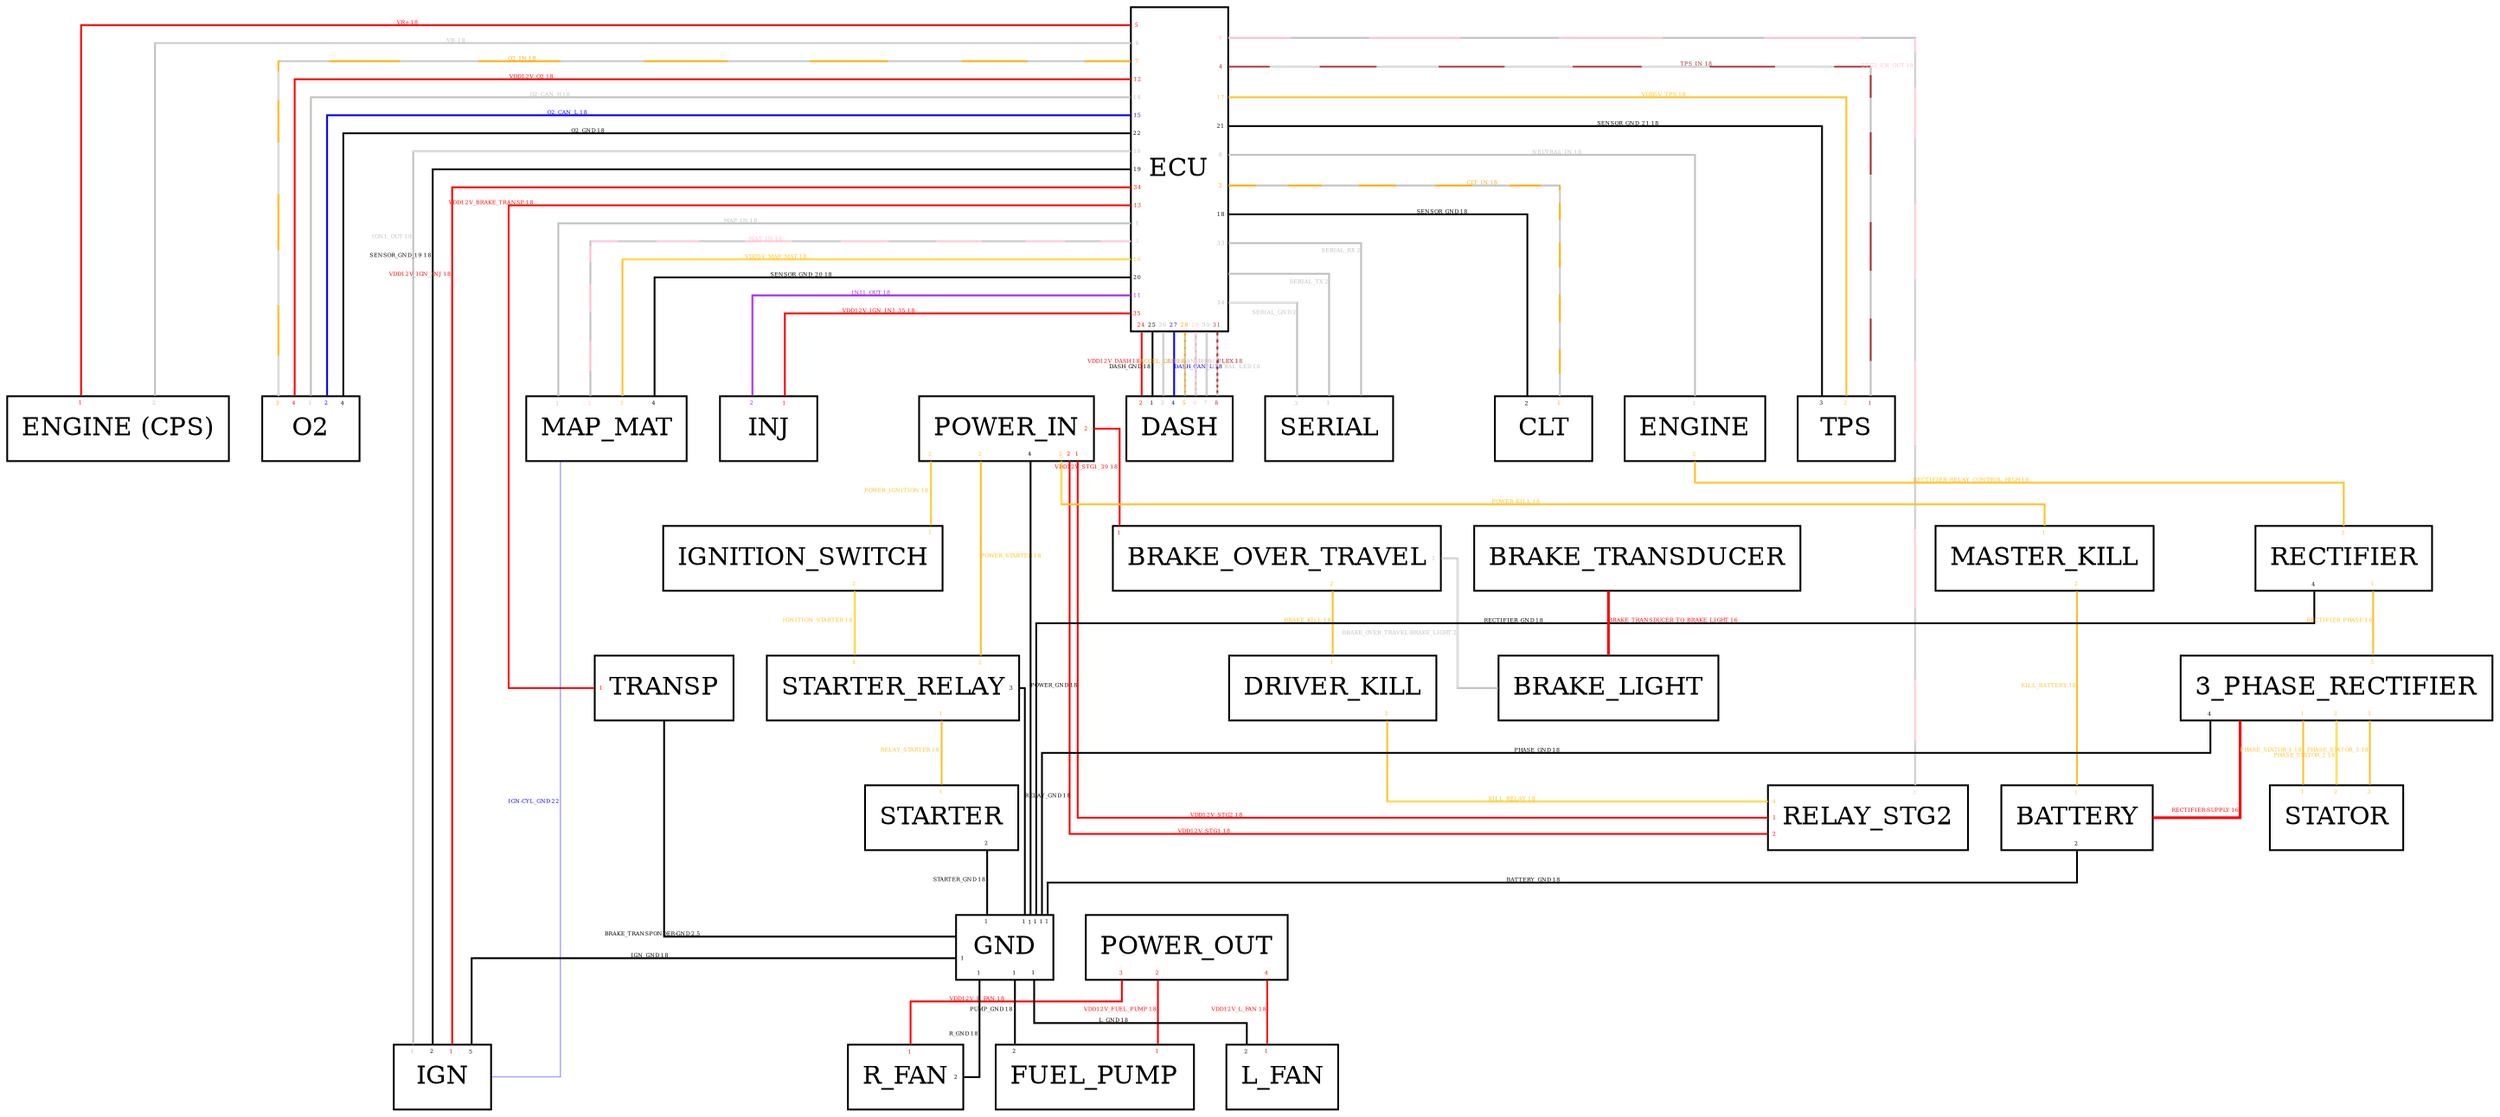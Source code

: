 graph harness{
	graph [
		layout=dot
		rankdir=TB
		splines="ortho"
		bgcolor="transparent"
	]
	node [
		shape="rectangle"
	]
	edge [
		fontsize=3
		labelangle=180
		labeldistance=0.4
	]
	ECU [
		height=2.5
		//width=2
	]
	"ECU" -- "MAP_MAT" [
		xlabel="MAP_IN 18"
		fontcolor="Grey"
		color="Grey"
		headlabel="1"
		taillabel="1"
		penwidth=1.0
	]
	"ECU" -- "CLT" [
		xlabel="CLT_IN 18"
		fontcolor="Orange:Grey:Orange:Grey:Orange:Grey:Orange:Grey:Orange:Grey:Orange:Grey:Orange:Grey:Orange:Grey:Orange:Grey:Orange:Grey;0.05"
		color="Orange:Grey:Orange:Grey:Orange:Grey:Orange:Grey:Orange:Grey:Orange:Grey:Orange:Grey:Orange:Grey:Orange:Grey:Orange:Grey;0.05"
		headlabel="1"
		taillabel="2"
		penwidth=1.0
	]
	"ECU" -- "MAP_MAT" [
		xlabel="MAT_IN 18"
		fontcolor="Pink:Grey:Pink:Grey:Pink:Grey:Pink:Grey:Pink:Grey:Pink:Grey:Pink:Grey:Pink:Grey:Pink:Grey:Pink:Grey;0.05"
		color="Pink:Grey:Pink:Grey:Pink:Grey:Pink:Grey:Pink:Grey:Pink:Grey:Pink:Grey:Pink:Grey:Pink:Grey:Pink:Grey;0.05"
		headlabel="2"
		taillabel="3"
		penwidth=1.0
	]
	"ECU" -- "TPS" [
		xlabel="TPS_IN 18"
		fontcolor="Brown:Grey:Brown:Grey:Brown:Grey:Brown:Grey:Brown:Grey:Brown:Grey:Brown:Grey:Brown:Grey:Brown:Grey:Brown:Grey;0.05"
		color="Brown:Grey:Brown:Grey:Brown:Grey:Brown:Grey:Brown:Grey:Brown:Grey:Brown:Grey:Brown:Grey:Brown:Grey:Brown:Grey;0.05"
		headlabel="1"
		taillabel="4"
		penwidth=1.0
	]
	"ECU" -- "ENGINE (CPS)" [
		xlabel="VR+ 18"
		fontcolor="Red"
		color="Red"
		headlabel="1"
		taillabel="5"
		penwidth=1.0
	]
	"ECU" -- "ENGINE (CPS)" [
		xlabel="VR- 18"
		fontcolor="Grey"
		color="Grey"
		headlabel="2"
		taillabel="6"
		penwidth=1.0
	]
	"ECU" -- "O2" [
		xlabel="O2_IN 18"
		fontcolor="Orange:Grey:Orange:Grey:Orange:Grey:Orange:Grey:Orange:Grey:Orange:Grey:Orange:Grey:Orange:Grey:Orange:Grey:Orange:Grey;0.05"
		color="Orange:Grey:Orange:Grey:Orange:Grey:Orange:Grey:Orange:Grey:Orange:Grey:Orange:Grey:Orange:Grey:Orange:Grey:Orange:Grey;0.05"
		headlabel="3"
		taillabel="7"
		penwidth=1.0
	]
	"ECU" -- "ENGINE" [
		xlabel="NEUTRAL_IN 18"
		fontcolor="Grey"
		color="Grey"
		headlabel="1"
		taillabel="8"
		penwidth=1.0
	]
	"ECU" -- "RELAY_STG2" [
		xlabel="STG2_EN_OUT 18"
		fontcolor="Pink:Grey:Pink:Grey:Pink:Grey:Pink:Grey:Pink:Grey:Pink:Grey:Pink:Grey:Pink:Grey:Pink:Grey:Pink:Grey;0.05"
		color="Pink:Grey:Pink:Grey:Pink:Grey:Pink:Grey:Pink:Grey:Pink:Grey:Pink:Grey:Pink:Grey:Pink:Grey:Pink:Grey;0.05"
		headlabel="3"
		taillabel="9"
		penwidth=1.0
	]
	"ECU" -- "IGN" [
		xlabel="IGN1_OUT 18"
		fontcolor="Grey"
		color="Grey"
		headlabel="1"
		taillabel="10"
		penwidth=1.0
	]
	"ECU" -- "INJ" [
		xlabel="INJ1_OUT 18"
		fontcolor="Purple"
		color="Purple"
		headlabel="2"
		taillabel="11"
		penwidth=1.0
	]
	"ECU" -- "O2" [
		xlabel="VDD12V_O2 18"
		fontcolor="Red"
		color="Red"
		headlabel="4"
		taillabel="12"
		penwidth=1.0
	]
	"ECU" -- "TRANSP" [
		xlabel="VDD12V_BRAKE_TRANSP 18"
		fontcolor="Red"
		color="Red"
		headlabel="1"
		taillabel="13"
		penwidth=1.0
	]
	"ECU" -- "O2" [
		xlabel="O2_CAN_H 18"
		fontcolor="Grey"
		color="Grey"
		headlabel="1"
		taillabel="14"
		penwidth=1.0
	]
	"ECU" -- "O2" [
		xlabel="O2_CAN_L 18"
		fontcolor="Blue"
		color="Blue"
		headlabel="2"
		taillabel="15"
		penwidth=1.0
	]
	"ECU" -- "MAP_MAT" [
		xlabel="VDD5V_MAP_MAT 18"
		fontcolor="Goldenrod1"
		color="Goldenrod1"
		headlabel="3"
		taillabel="16"
		penwidth=1.0
	]
	"ECU" -- "TPS" [
		xlabel="VDD5V_TPS 18"
		fontcolor="Goldenrod1"
		color="Goldenrod1"
		headlabel="2"
		taillabel="17"
		penwidth=1.0
	]
	"ECU" -- "CLT" [
		xlabel="SENSOR_GND 18"
		fontcolor="Black"
		color="Black"
		headlabel="2"
		taillabel="18"
		penwidth=1.0
	]
	"ECU" -- "IGN" [
		xlabel="SENSOR_GND_19 18"
		fontcolor="Black"
		color="Black"
		headlabel="2"
		taillabel="19"
		penwidth=1.0
	]
	"ECU" -- "MAP_MAT" [
		xlabel="SENSOR_GND_20 18"
		fontcolor="Black"
		color="Black"
		headlabel="4"
		taillabel="20"
		penwidth=1.0
	]
	"ECU" -- "TPS" [
		xlabel="SENSOR_GND_21 18"
		fontcolor="Black"
		color="Black"
		headlabel="3"
		taillabel="21"
		penwidth=1.0
	]
	"ECU" -- "O2" [
		xlabel="O2_GND 18"
		fontcolor="Black"
		color="Black"
		headlabel="4"
		taillabel="22"
		penwidth=1.0
	]
	"POWER_OUT" -- "FUEL_PUMP" [
		xlabel="VDD12V_FUEL_PUMP 18"
		fontcolor="Red"
		color="Red"
		headlabel="1"
		taillabel="2"
		penwidth=1.0
	]
	"ECU" -- "DASH" [
		xlabel="VDD12V_DASH 18"
		fontcolor="Red"
		color="Red"
		headlabel="2"
		taillabel="24"
		penwidth=1.0
	]
	"ECU" -- "DASH" [
		xlabel="DASH_GND 18"
		fontcolor="Black"
		color="Black"
		headlabel="1"
		taillabel="25"
		penwidth=1.0
	]
	"ECU" -- "DASH" [
		xlabel="DASH_CAN_H 18"
		fontcolor="Grey"
		color="Grey"
		headlabel="3"
		taillabel="26"
		penwidth=1.0
	]
	"ECU" -- "DASH" [
		xlabel="DASH_CAN_L 18"
		fontcolor="Blue"
		color="Blue"
		headlabel="4"
		taillabel="27"
		penwidth=1.0
	]
	"ECU" -- "DASH" [
		xlabel="ACCEL_LED 18"
		fontcolor="Orange:Grey:Orange:Grey:Orange:Grey:Orange:Grey:Orange:Grey:Orange:Grey:Orange:Grey:Orange:Grey:Orange:Grey:Orange:Grey;0.05"
		color="Orange:Grey:Orange:Grey:Orange:Grey:Orange:Grey:Orange:Grey:Orange:Grey:Orange:Grey:Orange:Grey:Orange:Grey:Orange:Grey;0.05"
		headlabel="5"
		taillabel="28"
		penwidth=1.0
	]
	"ECU" -- "DASH" [
		xlabel="WARM_LED 18"
		fontcolor="Pink:Grey:Pink:Grey:Pink:Grey:Pink:Grey:Pink:Grey:Pink:Grey:Pink:Grey:Pink:Grey:Pink:Grey:Pink:Grey;0.05"
		color="Pink:Grey:Pink:Grey:Pink:Grey:Pink:Grey:Pink:Grey:Pink:Grey:Pink:Grey:Pink:Grey:Pink:Grey:Pink:Grey;0.05"
		headlabel="6"
		taillabel="29"
		penwidth=1.0
	]
	"ECU" -- "DASH" [
		xlabel="NEUTRAL_LED 18"
		fontcolor="Grey"
		color="Grey"
		headlabel="7"
		taillabel="30"
		penwidth=1.0
	]
	"ECU" -- "DASH" [
		xlabel="FLEX 18"
		fontcolor="Brown:Grey:Brown:Grey:Brown:Grey:Brown:Grey:Brown:Grey:Brown:Grey:Brown:Grey:Brown:Grey:Brown:Grey:Brown:Grey;0.05"
		color="Brown:Grey:Brown:Grey:Brown:Grey:Brown:Grey:Brown:Grey:Brown:Grey:Brown:Grey:Brown:Grey:Brown:Grey:Brown:Grey;0.05"
		headlabel="8"
		taillabel="31"
		penwidth=1.0
	]
	"POWER_OUT" -- "L_FAN" [
		xlabel="VDD12V_L_FAN 18"
		fontcolor="Red"
		color="Red"
		headlabel="1"
		taillabel="4"
		penwidth=1.0
	]
	"POWER_OUT" -- "R_FAN" [
		xlabel="VDD12V_R_FAN 18"
		fontcolor="Red"
		color="Red"
		headlabel="1"
		taillabel="3"
		penwidth=1.0
	]
	"ECU" -- "IGN" [
		xlabel="VDD12V_IGN_INJ 18"
		fontcolor="Red"
		color="Red"
		headlabel="1"
		taillabel="34"
		penwidth=1.0
	]
	"ECU" -- "INJ" [
		xlabel="VDD12V_IGN_INJ_35 18"
		fontcolor="Red"
		color="Red"
		headlabel="1"
		taillabel="35"
		penwidth=1.0
	]
	"POWER_IN" -- "RELAY_STG2" [
		xlabel="VDD12V_STG2 18"
		fontcolor="Red"
		color="Red"
		headlabel="1"
		taillabel="1"
		penwidth=1.0
	]
	"POWER_IN" -- "RELAY_STG2" [
		xlabel="VDD12V_STG1 18"
		fontcolor="Red"
		color="Red"
		headlabel="2"
		taillabel="2"
		penwidth=1.0
	]
	"POWER_IN" -- "BRAKE_OVER_TRAVEL" [
		xlabel="VDD12V_STG1_39 18"
		fontcolor="Red"
		color="Red"
		headlabel="1"
		taillabel="2"
		penwidth=1.0
	]
	"BRAKE_OVER_TRAVEL" -- "DRIVER_KILL" [
		xlabel="BRAKE_KILL 18"
		fontcolor="Goldenrod1"
		color="Goldenrod1"
		headlabel="1"
		taillabel="2"
		penwidth=1.0
	]
	"DRIVER_KILL" -- "RELAY_STG2" [
		xlabel="KILL_RELAY 18"
		fontcolor="Goldenrod1"
		color="Goldenrod1"
		headlabel="4"
		taillabel="2"
		penwidth=1.0
	]
	"POWER_IN" -- "STARTER_RELAY" [
		xlabel="POWER_STARTER 18"
		fontcolor="Goldenrod1"
		color="Goldenrod1"
		headlabel="2"
		taillabel="2"
		penwidth=1.0
	]
	"POWER_IN" -- "IGNITION_SWITCH" [
		xlabel="POWER_IGNITION 18"
		fontcolor="Goldenrod1"
		color="Goldenrod1"
		headlabel="1"
		taillabel="2"
		penwidth=1.0
	]
	"IGNITION_SWITCH" -- "STARTER_RELAY" [
		xlabel="IGNITION_STARTER 18"
		fontcolor="Goldenrod1"
		color="Goldenrod1"
		headlabel="4"
		taillabel="2"
		penwidth=1.0
	]
	"STARTER_RELAY" -- "STARTER" [
		xlabel="RELAY_STARTER 18"
		fontcolor="Goldenrod1"
		color="Goldenrod1"
		headlabel="1"
		taillabel="1"
		penwidth=1.0
	]
	"STARTER_RELAY" -- "GND" [
		xlabel="RELAY_GND 18"
		fontcolor="Black"
		color="Black"
		headlabel="1"
		taillabel="3"
		penwidth=1.0
	]
	"STARTER" -- "GND" [
		xlabel="STARTER_GND 18"
		fontcolor="Black"
		color="Black"
		headlabel="1"
		taillabel="2"
		penwidth=1.0
	]
	"POWER_IN" -- "MASTER_KILL" [
		xlabel="POWER_KILL 18"
		fontcolor="Goldenrod1"
		color="Goldenrod1"
		headlabel="1"
		taillabel="2"
		penwidth=1.0
	]
	"MASTER_KILL" -- "BATTERY" [
		xlabel="KILL_BATTERY 18"
		fontcolor="Goldenrod1"
		color="Goldenrod1"
		headlabel="1"
		taillabel="2"
		penwidth=1.0
	]
	"BATTERY" -- "GND" [
		xlabel="BATTERY_GND 18"
		fontcolor="Black"
		color="Black"
		headlabel="1"
		taillabel="2"
		penwidth=1.0
	]
	"ENGINE" -- "RECTIFIER" [
		xlabel="RECTIFIER_RELAY_CONTROL_HIGH 18"
		fontcolor="Goldenrod1"
		color="Goldenrod1"
		headlabel="3"
		taillabel="2"
		penwidth=1.0
	]
	"RECTIFIER" -- "GND" [
		xlabel="RECTIFIER_GND 18"
		fontcolor="Black"
		color="Black"
		headlabel="1"
		taillabel="4"
		penwidth=1.0
	]
	"RECTIFIER" -- "3_PHASE_RECTIFIER" [
		xlabel="RECTIFIER_PHASE 18"
		fontcolor="Goldenrod1"
		color="Goldenrod1"
		headlabel="5"
		taillabel="1"
		penwidth=1.0
	]
	"3_PHASE_RECTIFIER" -- "STATOR" [
		xlabel="PHASE_STATOR_1 18"
		fontcolor="Goldenrod1"
		color="Goldenrod1"
		headlabel="1"
		taillabel="1"
		penwidth=1.0
	]
	"3_PHASE_RECTIFIER" -- "STATOR" [
		xlabel="PHASE_STATOR_2 18"
		fontcolor="Goldenrod1"
		color="Goldenrod1"
		headlabel="2"
		taillabel="2"
		penwidth=1.0
	]
	"3_PHASE_RECTIFIER" -- "STATOR" [
		xlabel="PHASE_STATOR_3 18"
		fontcolor="Goldenrod1"
		color="Goldenrod1"
		headlabel="3"
		taillabel="3"
		penwidth=1.0
	]
	"3_PHASE_RECTIFIER" -- "GND" [
		xlabel="PHASE_GND 18"
		fontcolor="Black"
		color="Black"
		headlabel="1"
		taillabel="4"
		penwidth=1.0
	]
	"POWER_IN" -- "GND" [
		xlabel="POWER_GND 18"
		fontcolor="Black"
		color="Black"
		headlabel="1"
		taillabel="4"
		penwidth=1.0
	]
	"GND" -- "IGN" [
		xlabel="IGN_GND 18"
		fontcolor="Black"
		color="Black"
		headlabel="5"
		taillabel="1"
		penwidth=1.0
	]
	"GND" -- "FUEL_PUMP" [
		xlabel="PUMP_GND 18"
		fontcolor="Black"
		color="Black"
		headlabel="2"
		taillabel="1"
		penwidth=1.0
	]
	"GND" -- "L_FAN" [
		xlabel="L_GND 18"
		fontcolor="Black"
		color="Black"
		headlabel="2"
		taillabel="1"
		penwidth=1.0
	]
	"GND" -- "R_FAN" [
		xlabel="R_GND 18"
		fontcolor="Black"
		color="Black"
		headlabel="2"
		taillabel="1"
		penwidth=1.0
	]
	"BRAKE_OVER_TRAVEL" -- "BRAKE_LIGHT" [
		xlabel="BRAKE_OVER_TRAVEL-BRAKE_LIGHT 2"
		fontcolor="Grey"
		color="Grey"
		headlabel=""
		taillabel="1"
		penwidth=1.0
	]
	"3_PHASE_RECTIFIER" -- "BATTERY" [
		xlabel="RECTIFIER-SUPPLY 16"
		fontcolor="Red"
		color="Red"
		headlabel=""
		taillabel=""
		penwidth=1.5
	]
	"MAP_MAT" -- "IGN" [
		xlabel="IGN-CYL_GND 22"
		fontcolor="Blue"
		color="Blue"
		headlabel=""
		taillabel=""
		penwidth=0.25
	]
	"SERIAL" -- "ECU" [
		xlabel="SERIAL_TX 2"
		fontcolor="Grey"
		color="Grey"
		headlabel=""
		taillabel="1"
		penwidth=1.0
	]
	"ECU" -- "SERIAL" [
		xlabel="SERIAL_RX 2"
		fontcolor="Grey"
		color="Grey"
		headlabel=""
		taillabel="33"
		penwidth=1.0
	]
	"SERIAL" -- "ECU" [
		xlabel="SERIAL_GND 2"
		fontcolor="Grey"
		color="Grey"
		headlabel="34"
		taillabel="3"
		penwidth=1.0
	]
	"BRAKE_TRANSDUCER" -- "BRAKE_LIGHT" [
		xlabel="BRAKE_TRANSDUCER_TO_BRAKE_LIGHT 16"
		fontcolor="Red"
		color="Red"
		headlabel=""
		taillabel=""
		penwidth=1.5
	]
	"TRANSP" -- "GND" [
		xlabel="BRAKE_TRANSPONDER-GND 2.5"
		fontcolor="Black"
		color="Black"
		headlabel=""
		taillabel=""
		penwidth=1.0
	]
}
